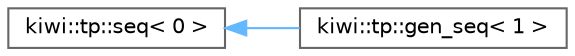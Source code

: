 digraph "Graphical Class Hierarchy"
{
 // LATEX_PDF_SIZE
  bgcolor="transparent";
  edge [fontname=Helvetica,fontsize=10,labelfontname=Helvetica,labelfontsize=10];
  node [fontname=Helvetica,fontsize=10,shape=box,height=0.2,width=0.4];
  rankdir="LR";
  Node0 [id="Node000000",label="kiwi::tp::seq\< 0 \>",height=0.2,width=0.4,color="grey40", fillcolor="white", style="filled",URL="$structkiwi_1_1tp_1_1seq.html",tooltip=" "];
  Node0 -> Node1 [id="edge5_Node000000_Node000001",dir="back",color="steelblue1",style="solid",tooltip=" "];
  Node1 [id="Node000001",label="kiwi::tp::gen_seq\< 1 \>",height=0.2,width=0.4,color="grey40", fillcolor="white", style="filled",URL="$structkiwi_1_1tp_1_1gen__seq_3_011_01_4.html",tooltip=" "];
}
